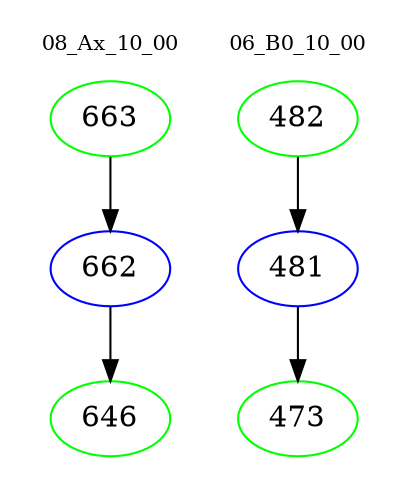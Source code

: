 digraph{
subgraph cluster_0 {
color = white
label = "08_Ax_10_00";
fontsize=10;
T0_663 [label="663", color="green"]
T0_663 -> T0_662 [color="black"]
T0_662 [label="662", color="blue"]
T0_662 -> T0_646 [color="black"]
T0_646 [label="646", color="green"]
}
subgraph cluster_1 {
color = white
label = "06_B0_10_00";
fontsize=10;
T1_482 [label="482", color="green"]
T1_482 -> T1_481 [color="black"]
T1_481 [label="481", color="blue"]
T1_481 -> T1_473 [color="black"]
T1_473 [label="473", color="green"]
}
}
